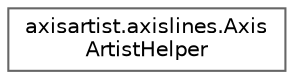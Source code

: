 digraph "Graphical Class Hierarchy"
{
 // LATEX_PDF_SIZE
  bgcolor="transparent";
  edge [fontname=Helvetica,fontsize=10,labelfontname=Helvetica,labelfontsize=10];
  node [fontname=Helvetica,fontsize=10,shape=box,height=0.2,width=0.4];
  rankdir="LR";
  Node0 [id="Node000000",label="axisartist.axislines.Axis\lArtistHelper",height=0.2,width=0.4,color="grey40", fillcolor="white", style="filled",URL="$dd/def/classaxisartist_1_1axislines_1_1AxisArtistHelper.html",tooltip=" "];
}
